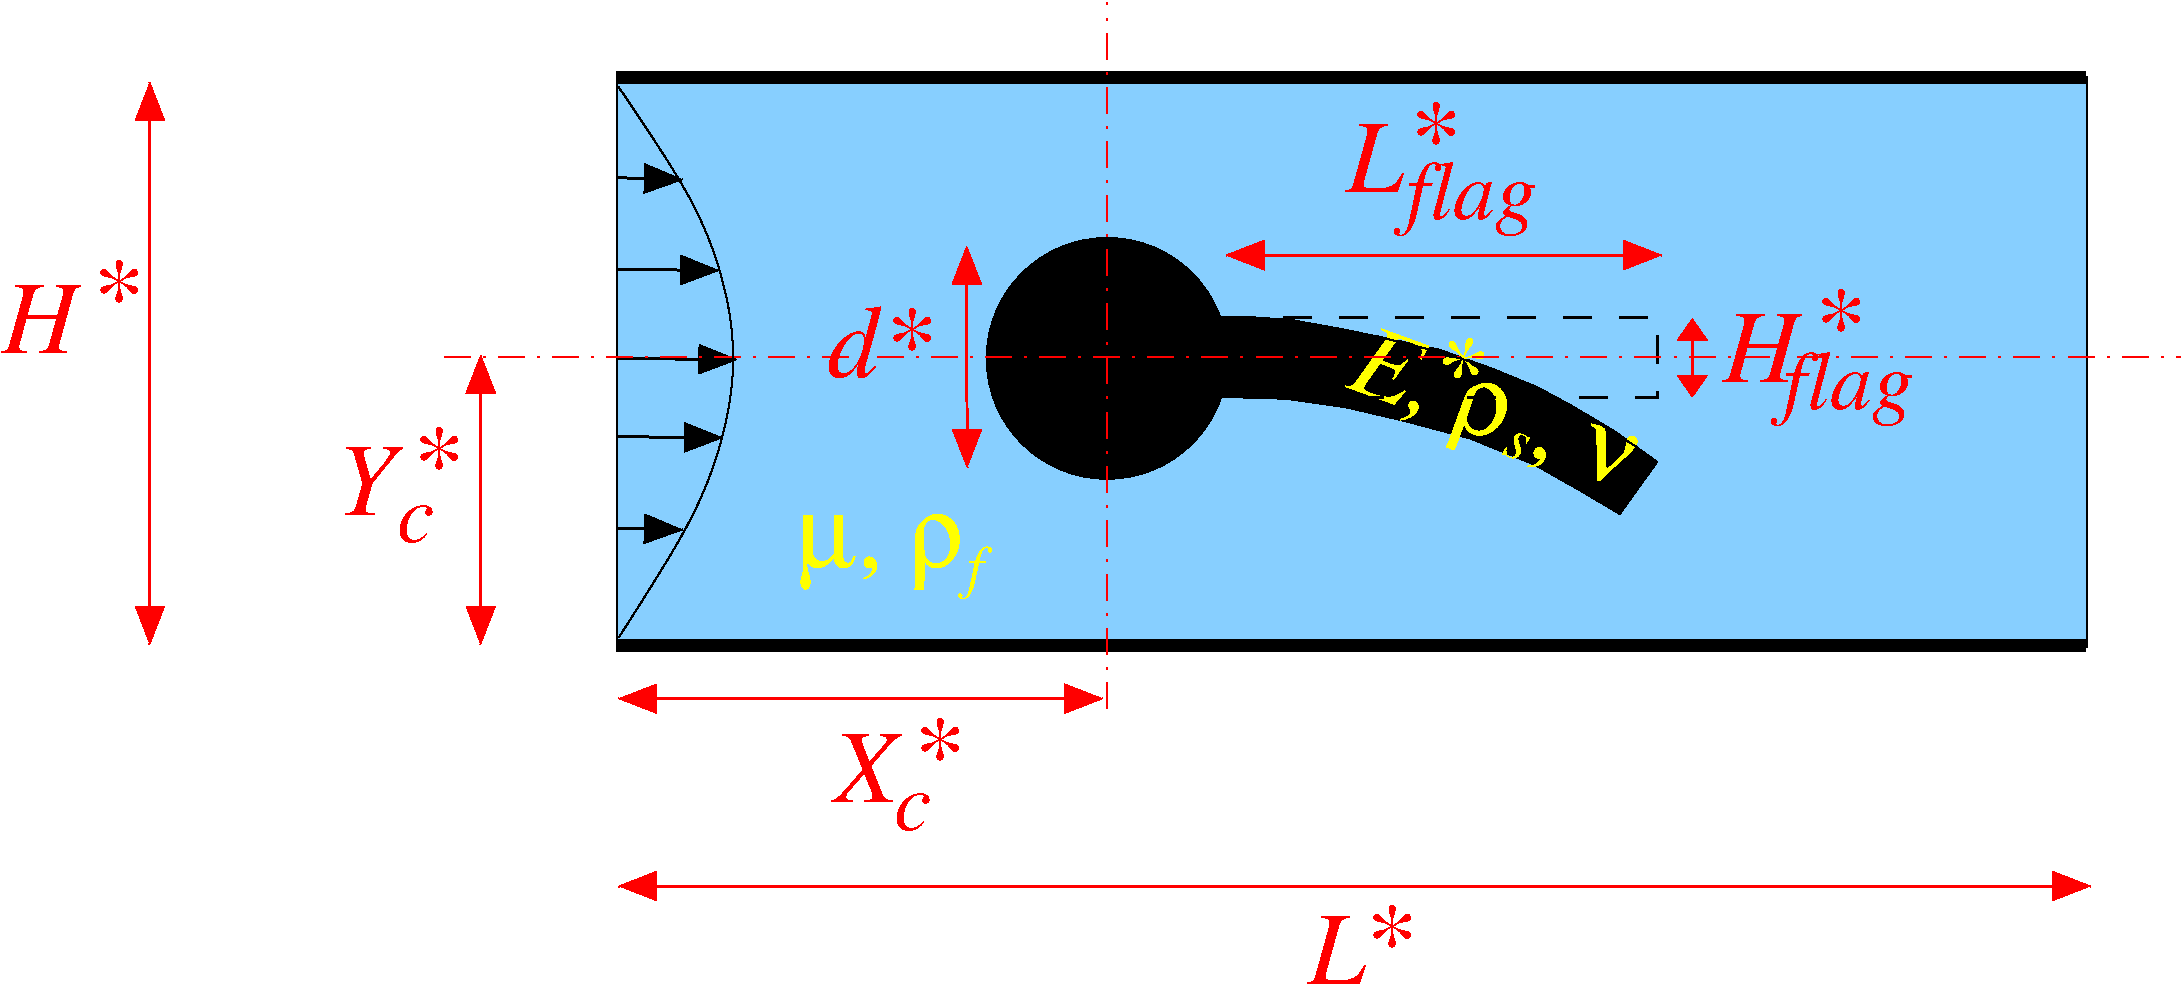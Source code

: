 #FIG 3.2
Landscape
Center
Inches
Letter  
60.00
Single
-2
1200 2
6 2374 7149 3109 7893
4 0 4 50 -1 1 52 0.0000 4 540 465 2374 7689 X\001
4 0 4 50 -1 1 42 0.0000 4 285 285 2824 7893 c\001
-6
6 -1350 4994 -615 5738
4 0 4 50 -1 1 52 0.0000 4 540 450 -1350 5534 Y\001
4 0 4 50 -1 1 42 0.0000 4 285 285 -900 5738 c\001
-6
6 9046 3993 10426 4872
4 0 4 50 -1 1 52 0.0000 4 540 570 9046 4533 H\001
4 0 4 50 -1 1 42 0.0000 4 570 930 9496 4737 flag\001
-6
6 6220 2569 7600 3448
4 0 4 50 -1 1 52 0.0000 4 540 420 6220 3109 L\001
4 0 4 50 -1 1 42 0.0000 4 570 930 6670 3313 flag\001
-6
6 2100 5475 3525 6225
4 0 6 50 -1 32 52 0.0000 4 585 1260 2100 5925 m, r\001
4 0 6 50 -1 1 30 0.0000 4 405 120 3375 6075 f\001
-6
6 6150 4050 8475 5550
4 0 6 50 -1 1 30 5.9341 4 195 165 7379 5078 s\001
4 0 6 50 -1 1 52 5.9341 4 645 660 6206 4571 E,\001
4 0 6 50 -1 1 52 5.9341 4 315 405 6749 4610 *\001
4 0 6 50 -1 32 52 5.9341 4 585 1410 6982 4854 r , n\001
-6
1 3 0 1 0 0 50 -1 20 0.000 1 0.0000 4425 4359 903 903 4425 4359 5328 4359
2 2 0 1 0 11 150 -1 20 0.000 0 0 -1 0 0 5
	 750 2250 11775 2250 11775 6525 750 6525 750 2250
2 1 1 2 0 7 50 -1 -1 14.000 0 0 -1 0 0 4
	 5325 4050 8550 4050 8550 4650 5175 4650
2 1 0 7 0 7 50 -1 -1 0.000 0 0 -1 0 0 2
	 748 6509 11766 6509
2 1 0 7 0 7 50 -1 -1 0.000 0 0 -1 0 0 2
	 748 2254 11766 2254
2 1 0 2 0 7 50 -1 -1 0.000 0 0 -1 1 0 2
	1 1 1.00 210.00 270.00
	 761 3004 1239 3018
2 1 0 2 0 7 50 -1 -1 0.000 0 0 -1 1 0 2
	1 1 1.00 210.00 270.00
	 761 4359 1648 4368
2 1 0 2 0 7 50 -1 -1 0.000 0 0 -1 1 0 2
	1 1 1.00 210.00 270.00
	 761 4946 1539 4954
2 1 0 2 0 7 50 -1 -1 0.000 0 0 -1 1 0 2
	1 1 1.00 210.00 270.00
	 761 5631 1239 5645
2 1 0 2 0 7 50 -1 -1 0.000 0 0 -1 1 0 2
	1 1 1.00 210.00 270.00
	 761 3690 1511 3700
2 1 0 2 4 7 50 -1 -1 0.000 0 0 -1 1 1 2
	1 1 1.00 210.00 270.00
	1 1 1.00 210.00 270.00
	 -2754 2289 -2754 6502
2 1 3 1 4 7 10 -1 -1 13.000 0 0 -1 0 0 2
	 4425 6986 4425 1689
2 1 0 2 4 7 50 -1 -1 0.000 0 0 -1 1 1 2
	1 1 1.00 210.00 270.00
	1 1 1.00 210.00 270.00
	 -273 4334 -273 6502
2 1 0 2 4 7 50 -1 -1 0.000 0 0 -1 1 1 2
	1 1 1.00 210.00 270.00
	1 1 1.00 210.00 270.00
	 4391 6911 763 6911
2 1 0 2 4 7 50 -1 -1 0.000 0 0 -1 1 1 2
	1 1 1.00 210.00 150.00
	1 1 1.00 210.00 150.00
	 8814 4648 8814 4061
2 1 3 1 4 7 50 -1 -1 13.000 0 0 -1 0 0 2
	 -548 4350 12475 4350
2 1 0 2 4 7 50 -1 -1 0.000 0 0 -1 1 1 2
	1 1 1.00 210.00 270.00
	1 1 1.00 210.00 270.00
	 8582 3584 5317 3584
2 1 0 2 4 7 50 -1 -1 0.000 0 0 -1 1 1 2
	1 1 1.00 210.00 270.00
	1 1 1.00 210.00 270.00
	 11800 8316 763 8316
2 1 0 2 4 7 50 -1 -1 0.000 0 0 -1 1 1 2
	1 1 1.00 210.00 270.00
	1 1 1.00 210.00 270.00
	 3372 3518 3375 5175
2 3 0 1 0 0 55 -1 20 0.000 0 0 -1 0 0 20
	 5280 4045 5780 4065 6460 4195 6920 4295 7310 4435 7650 4575
	 7910 4715 8245 4915 8395 5025 8550 5135 8270 5525 7965 5345
	 7630 5155 7150 4960 6665 4830 6215 4725 5790 4665 5555 4650
	 5245 4650 5280 4045
3 0 0 1 0 7 50 -1 -1 0.000 0 0 0 4
	 5325 4050 5850 4050 7500 4425 8400 5025
	 0.000 1.000 1.000 0.000
3 0 0 1 0 7 50 -1 -1 0.000 0 0 0 5
	 761 2323 1429 3277 1716 4354 1429 5445 761 6454
	 0.000 1.000 1.000 1.000 0.000
4 0 4 50 -1 1 52 0.0000 4 540 420 5932 9051 L\001
4 0 4 50 -1 1 52 0.0000 4 315 405 6321 8973 *\001
4 0 4 50 -1 1 52 0.0000 4 315 405 2931 7570 *\001
4 0 4 50 -1 1 52 0.0000 4 315 405 -829 5388 *\001
4 0 4 50 -1 1 52 0.0000 4 540 570 -3863 4321 H\001
4 0 4 50 -1 1 52 0.0000 4 315 405 -3225 4141 *\001
4 0 4 50 -1 1 52 0.0000 4 315 405 6651 2953 *\001
4 0 4 50 -1 1 52 0.0000 4 315 405 9690 4355 *\001
4 0 4 50 -1 1 52 0.0000 4 315 405 2723 4502 *\001
4 0 4 50 -1 1 52 0.0000 4 540 375 2325 4500 d\001
